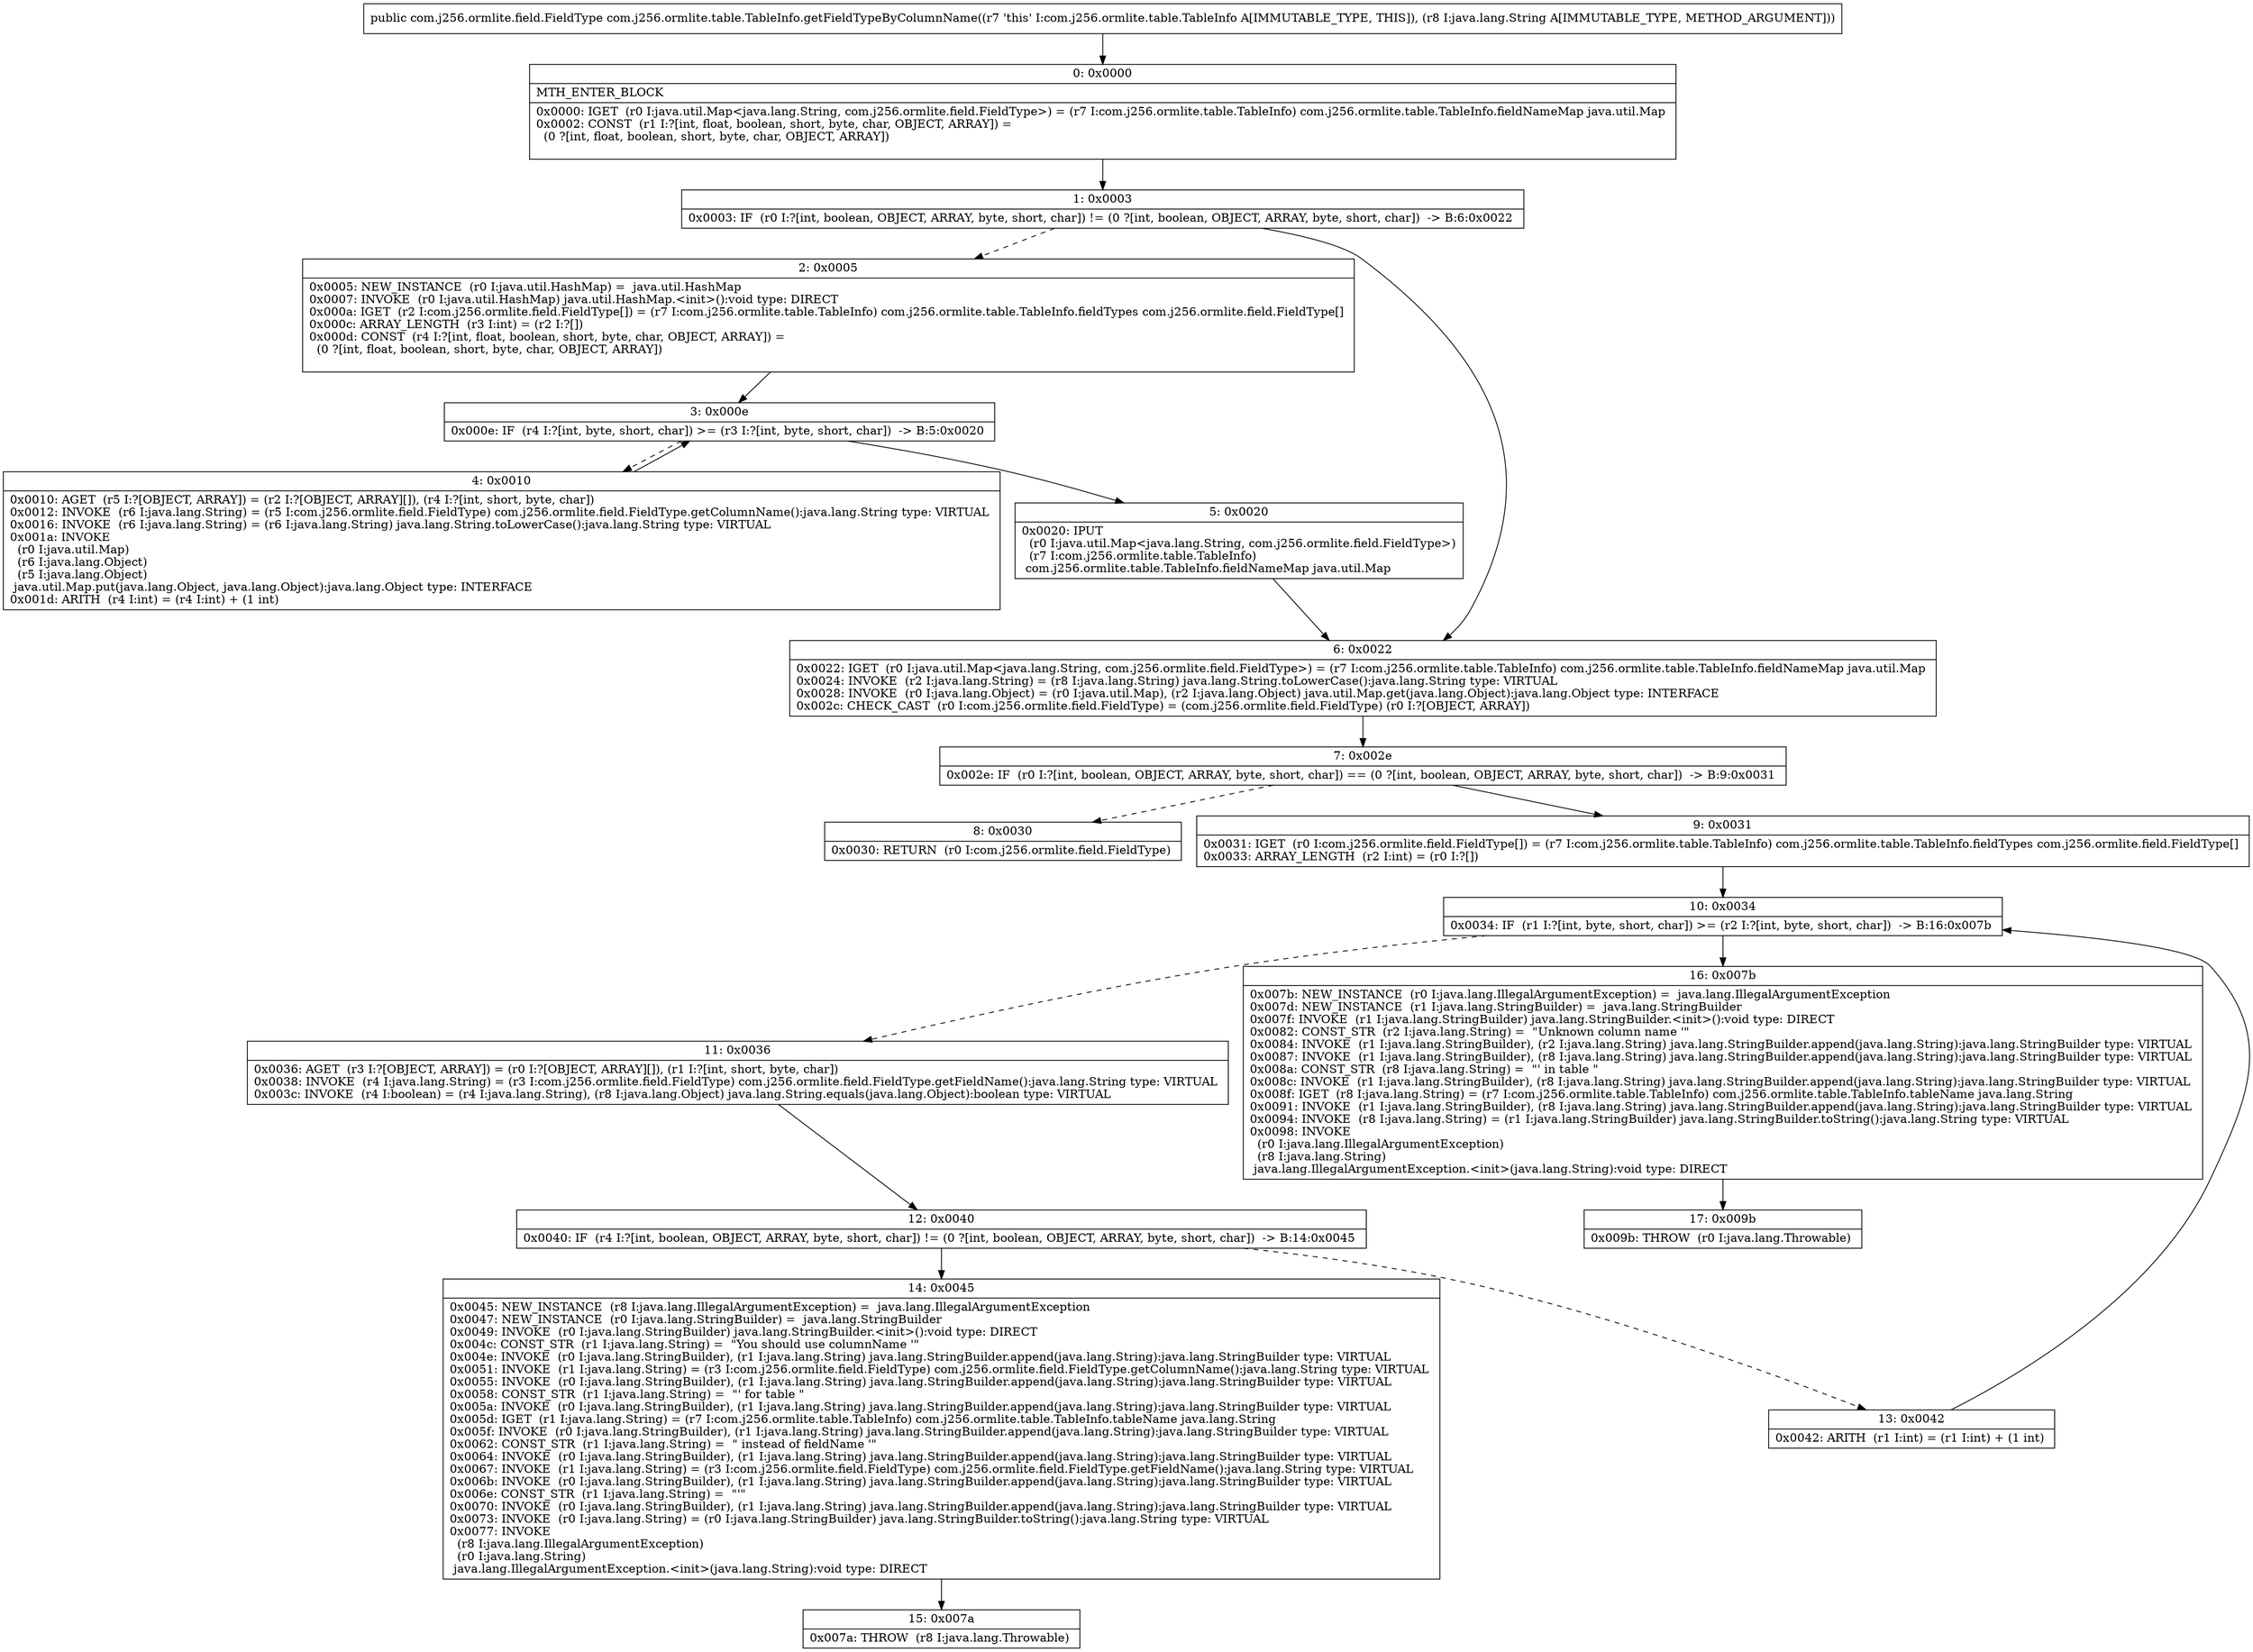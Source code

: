 digraph "CFG forcom.j256.ormlite.table.TableInfo.getFieldTypeByColumnName(Ljava\/lang\/String;)Lcom\/j256\/ormlite\/field\/FieldType;" {
Node_0 [shape=record,label="{0\:\ 0x0000|MTH_ENTER_BLOCK\l|0x0000: IGET  (r0 I:java.util.Map\<java.lang.String, com.j256.ormlite.field.FieldType\>) = (r7 I:com.j256.ormlite.table.TableInfo) com.j256.ormlite.table.TableInfo.fieldNameMap java.util.Map \l0x0002: CONST  (r1 I:?[int, float, boolean, short, byte, char, OBJECT, ARRAY]) = \l  (0 ?[int, float, boolean, short, byte, char, OBJECT, ARRAY])\l \l}"];
Node_1 [shape=record,label="{1\:\ 0x0003|0x0003: IF  (r0 I:?[int, boolean, OBJECT, ARRAY, byte, short, char]) != (0 ?[int, boolean, OBJECT, ARRAY, byte, short, char])  \-\> B:6:0x0022 \l}"];
Node_2 [shape=record,label="{2\:\ 0x0005|0x0005: NEW_INSTANCE  (r0 I:java.util.HashMap) =  java.util.HashMap \l0x0007: INVOKE  (r0 I:java.util.HashMap) java.util.HashMap.\<init\>():void type: DIRECT \l0x000a: IGET  (r2 I:com.j256.ormlite.field.FieldType[]) = (r7 I:com.j256.ormlite.table.TableInfo) com.j256.ormlite.table.TableInfo.fieldTypes com.j256.ormlite.field.FieldType[] \l0x000c: ARRAY_LENGTH  (r3 I:int) = (r2 I:?[]) \l0x000d: CONST  (r4 I:?[int, float, boolean, short, byte, char, OBJECT, ARRAY]) = \l  (0 ?[int, float, boolean, short, byte, char, OBJECT, ARRAY])\l \l}"];
Node_3 [shape=record,label="{3\:\ 0x000e|0x000e: IF  (r4 I:?[int, byte, short, char]) \>= (r3 I:?[int, byte, short, char])  \-\> B:5:0x0020 \l}"];
Node_4 [shape=record,label="{4\:\ 0x0010|0x0010: AGET  (r5 I:?[OBJECT, ARRAY]) = (r2 I:?[OBJECT, ARRAY][]), (r4 I:?[int, short, byte, char]) \l0x0012: INVOKE  (r6 I:java.lang.String) = (r5 I:com.j256.ormlite.field.FieldType) com.j256.ormlite.field.FieldType.getColumnName():java.lang.String type: VIRTUAL \l0x0016: INVOKE  (r6 I:java.lang.String) = (r6 I:java.lang.String) java.lang.String.toLowerCase():java.lang.String type: VIRTUAL \l0x001a: INVOKE  \l  (r0 I:java.util.Map)\l  (r6 I:java.lang.Object)\l  (r5 I:java.lang.Object)\l java.util.Map.put(java.lang.Object, java.lang.Object):java.lang.Object type: INTERFACE \l0x001d: ARITH  (r4 I:int) = (r4 I:int) + (1 int) \l}"];
Node_5 [shape=record,label="{5\:\ 0x0020|0x0020: IPUT  \l  (r0 I:java.util.Map\<java.lang.String, com.j256.ormlite.field.FieldType\>)\l  (r7 I:com.j256.ormlite.table.TableInfo)\l com.j256.ormlite.table.TableInfo.fieldNameMap java.util.Map \l}"];
Node_6 [shape=record,label="{6\:\ 0x0022|0x0022: IGET  (r0 I:java.util.Map\<java.lang.String, com.j256.ormlite.field.FieldType\>) = (r7 I:com.j256.ormlite.table.TableInfo) com.j256.ormlite.table.TableInfo.fieldNameMap java.util.Map \l0x0024: INVOKE  (r2 I:java.lang.String) = (r8 I:java.lang.String) java.lang.String.toLowerCase():java.lang.String type: VIRTUAL \l0x0028: INVOKE  (r0 I:java.lang.Object) = (r0 I:java.util.Map), (r2 I:java.lang.Object) java.util.Map.get(java.lang.Object):java.lang.Object type: INTERFACE \l0x002c: CHECK_CAST  (r0 I:com.j256.ormlite.field.FieldType) = (com.j256.ormlite.field.FieldType) (r0 I:?[OBJECT, ARRAY]) \l}"];
Node_7 [shape=record,label="{7\:\ 0x002e|0x002e: IF  (r0 I:?[int, boolean, OBJECT, ARRAY, byte, short, char]) == (0 ?[int, boolean, OBJECT, ARRAY, byte, short, char])  \-\> B:9:0x0031 \l}"];
Node_8 [shape=record,label="{8\:\ 0x0030|0x0030: RETURN  (r0 I:com.j256.ormlite.field.FieldType) \l}"];
Node_9 [shape=record,label="{9\:\ 0x0031|0x0031: IGET  (r0 I:com.j256.ormlite.field.FieldType[]) = (r7 I:com.j256.ormlite.table.TableInfo) com.j256.ormlite.table.TableInfo.fieldTypes com.j256.ormlite.field.FieldType[] \l0x0033: ARRAY_LENGTH  (r2 I:int) = (r0 I:?[]) \l}"];
Node_10 [shape=record,label="{10\:\ 0x0034|0x0034: IF  (r1 I:?[int, byte, short, char]) \>= (r2 I:?[int, byte, short, char])  \-\> B:16:0x007b \l}"];
Node_11 [shape=record,label="{11\:\ 0x0036|0x0036: AGET  (r3 I:?[OBJECT, ARRAY]) = (r0 I:?[OBJECT, ARRAY][]), (r1 I:?[int, short, byte, char]) \l0x0038: INVOKE  (r4 I:java.lang.String) = (r3 I:com.j256.ormlite.field.FieldType) com.j256.ormlite.field.FieldType.getFieldName():java.lang.String type: VIRTUAL \l0x003c: INVOKE  (r4 I:boolean) = (r4 I:java.lang.String), (r8 I:java.lang.Object) java.lang.String.equals(java.lang.Object):boolean type: VIRTUAL \l}"];
Node_12 [shape=record,label="{12\:\ 0x0040|0x0040: IF  (r4 I:?[int, boolean, OBJECT, ARRAY, byte, short, char]) != (0 ?[int, boolean, OBJECT, ARRAY, byte, short, char])  \-\> B:14:0x0045 \l}"];
Node_13 [shape=record,label="{13\:\ 0x0042|0x0042: ARITH  (r1 I:int) = (r1 I:int) + (1 int) \l}"];
Node_14 [shape=record,label="{14\:\ 0x0045|0x0045: NEW_INSTANCE  (r8 I:java.lang.IllegalArgumentException) =  java.lang.IllegalArgumentException \l0x0047: NEW_INSTANCE  (r0 I:java.lang.StringBuilder) =  java.lang.StringBuilder \l0x0049: INVOKE  (r0 I:java.lang.StringBuilder) java.lang.StringBuilder.\<init\>():void type: DIRECT \l0x004c: CONST_STR  (r1 I:java.lang.String) =  \"You should use columnName '\" \l0x004e: INVOKE  (r0 I:java.lang.StringBuilder), (r1 I:java.lang.String) java.lang.StringBuilder.append(java.lang.String):java.lang.StringBuilder type: VIRTUAL \l0x0051: INVOKE  (r1 I:java.lang.String) = (r3 I:com.j256.ormlite.field.FieldType) com.j256.ormlite.field.FieldType.getColumnName():java.lang.String type: VIRTUAL \l0x0055: INVOKE  (r0 I:java.lang.StringBuilder), (r1 I:java.lang.String) java.lang.StringBuilder.append(java.lang.String):java.lang.StringBuilder type: VIRTUAL \l0x0058: CONST_STR  (r1 I:java.lang.String) =  \"' for table \" \l0x005a: INVOKE  (r0 I:java.lang.StringBuilder), (r1 I:java.lang.String) java.lang.StringBuilder.append(java.lang.String):java.lang.StringBuilder type: VIRTUAL \l0x005d: IGET  (r1 I:java.lang.String) = (r7 I:com.j256.ormlite.table.TableInfo) com.j256.ormlite.table.TableInfo.tableName java.lang.String \l0x005f: INVOKE  (r0 I:java.lang.StringBuilder), (r1 I:java.lang.String) java.lang.StringBuilder.append(java.lang.String):java.lang.StringBuilder type: VIRTUAL \l0x0062: CONST_STR  (r1 I:java.lang.String) =  \" instead of fieldName '\" \l0x0064: INVOKE  (r0 I:java.lang.StringBuilder), (r1 I:java.lang.String) java.lang.StringBuilder.append(java.lang.String):java.lang.StringBuilder type: VIRTUAL \l0x0067: INVOKE  (r1 I:java.lang.String) = (r3 I:com.j256.ormlite.field.FieldType) com.j256.ormlite.field.FieldType.getFieldName():java.lang.String type: VIRTUAL \l0x006b: INVOKE  (r0 I:java.lang.StringBuilder), (r1 I:java.lang.String) java.lang.StringBuilder.append(java.lang.String):java.lang.StringBuilder type: VIRTUAL \l0x006e: CONST_STR  (r1 I:java.lang.String) =  \"'\" \l0x0070: INVOKE  (r0 I:java.lang.StringBuilder), (r1 I:java.lang.String) java.lang.StringBuilder.append(java.lang.String):java.lang.StringBuilder type: VIRTUAL \l0x0073: INVOKE  (r0 I:java.lang.String) = (r0 I:java.lang.StringBuilder) java.lang.StringBuilder.toString():java.lang.String type: VIRTUAL \l0x0077: INVOKE  \l  (r8 I:java.lang.IllegalArgumentException)\l  (r0 I:java.lang.String)\l java.lang.IllegalArgumentException.\<init\>(java.lang.String):void type: DIRECT \l}"];
Node_15 [shape=record,label="{15\:\ 0x007a|0x007a: THROW  (r8 I:java.lang.Throwable) \l}"];
Node_16 [shape=record,label="{16\:\ 0x007b|0x007b: NEW_INSTANCE  (r0 I:java.lang.IllegalArgumentException) =  java.lang.IllegalArgumentException \l0x007d: NEW_INSTANCE  (r1 I:java.lang.StringBuilder) =  java.lang.StringBuilder \l0x007f: INVOKE  (r1 I:java.lang.StringBuilder) java.lang.StringBuilder.\<init\>():void type: DIRECT \l0x0082: CONST_STR  (r2 I:java.lang.String) =  \"Unknown column name '\" \l0x0084: INVOKE  (r1 I:java.lang.StringBuilder), (r2 I:java.lang.String) java.lang.StringBuilder.append(java.lang.String):java.lang.StringBuilder type: VIRTUAL \l0x0087: INVOKE  (r1 I:java.lang.StringBuilder), (r8 I:java.lang.String) java.lang.StringBuilder.append(java.lang.String):java.lang.StringBuilder type: VIRTUAL \l0x008a: CONST_STR  (r8 I:java.lang.String) =  \"' in table \" \l0x008c: INVOKE  (r1 I:java.lang.StringBuilder), (r8 I:java.lang.String) java.lang.StringBuilder.append(java.lang.String):java.lang.StringBuilder type: VIRTUAL \l0x008f: IGET  (r8 I:java.lang.String) = (r7 I:com.j256.ormlite.table.TableInfo) com.j256.ormlite.table.TableInfo.tableName java.lang.String \l0x0091: INVOKE  (r1 I:java.lang.StringBuilder), (r8 I:java.lang.String) java.lang.StringBuilder.append(java.lang.String):java.lang.StringBuilder type: VIRTUAL \l0x0094: INVOKE  (r8 I:java.lang.String) = (r1 I:java.lang.StringBuilder) java.lang.StringBuilder.toString():java.lang.String type: VIRTUAL \l0x0098: INVOKE  \l  (r0 I:java.lang.IllegalArgumentException)\l  (r8 I:java.lang.String)\l java.lang.IllegalArgumentException.\<init\>(java.lang.String):void type: DIRECT \l}"];
Node_17 [shape=record,label="{17\:\ 0x009b|0x009b: THROW  (r0 I:java.lang.Throwable) \l}"];
MethodNode[shape=record,label="{public com.j256.ormlite.field.FieldType com.j256.ormlite.table.TableInfo.getFieldTypeByColumnName((r7 'this' I:com.j256.ormlite.table.TableInfo A[IMMUTABLE_TYPE, THIS]), (r8 I:java.lang.String A[IMMUTABLE_TYPE, METHOD_ARGUMENT])) }"];
MethodNode -> Node_0;
Node_0 -> Node_1;
Node_1 -> Node_2[style=dashed];
Node_1 -> Node_6;
Node_2 -> Node_3;
Node_3 -> Node_4[style=dashed];
Node_3 -> Node_5;
Node_4 -> Node_3;
Node_5 -> Node_6;
Node_6 -> Node_7;
Node_7 -> Node_8[style=dashed];
Node_7 -> Node_9;
Node_9 -> Node_10;
Node_10 -> Node_11[style=dashed];
Node_10 -> Node_16;
Node_11 -> Node_12;
Node_12 -> Node_13[style=dashed];
Node_12 -> Node_14;
Node_13 -> Node_10;
Node_14 -> Node_15;
Node_16 -> Node_17;
}

